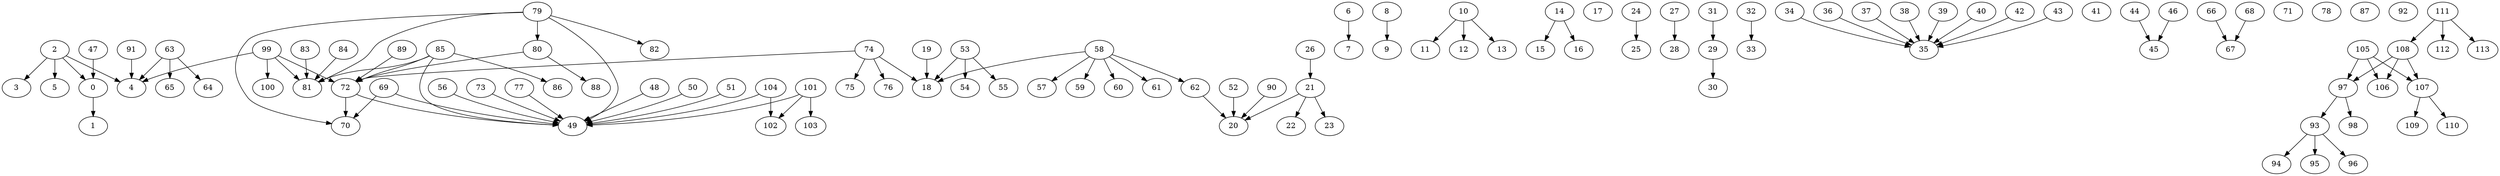 digraph G {
0 ;
1 ;
2 ;
3 ;
4 ;
5 ;
6 ;
7 ;
8 ;
9 ;
10 ;
11 ;
12 ;
13 ;
14 ;
15 ;
16 ;
17 ;
18 ;
19 ;
20 ;
21 ;
22 ;
23 ;
24 ;
25 ;
26 ;
27 ;
28 ;
29 ;
30 ;
31 ;
32 ;
33 ;
34 ;
35 ;
36 ;
37 ;
38 ;
39 ;
40 ;
41 ;
42 ;
43 ;
44 ;
45 ;
46 ;
47 ;
48 ;
49 ;
50 ;
51 ;
52 ;
53 ;
54 ;
55 ;
56 ;
57 ;
58 ;
59 ;
60 ;
61 ;
62 ;
63 ;
64 ;
65 ;
66 ;
67 ;
68 ;
69 ;
70 ;
71 ;
72 ;
73 ;
74 ;
75 ;
76 ;
77 ;
78 ;
79 ;
80 ;
81 ;
82 ;
83 ;
84 ;
85 ;
86 ;
87 ;
88 ;
89 ;
90 ;
91 ;
92 ;
93 ;
94 ;
95 ;
96 ;
97 ;
98 ;
99 ;
100 ;
101 ;
102 ;
103 ;
104 ;
105 ;
106 ;
107 ;
108 ;
109 ;
110 ;
111 ;
112 ;
113 ;
0 -> 1 [];
2 -> 3 [];
2 -> 4 [];
2 -> 0 [];
2 -> 5 [];
6 -> 7 [];
8 -> 9 [];
10 -> 11 [];
10 -> 12 [];
10 -> 13 [];
14 -> 15 [];
14 -> 16 [];
19 -> 18 [];
21 -> 22 [];
21 -> 23 [];
21 -> 20 [];
24 -> 25 [];
26 -> 21 [];
27 -> 28 [];
29 -> 30 [];
31 -> 29 [];
32 -> 33 [];
34 -> 35 [];
36 -> 35 [];
37 -> 35 [];
38 -> 35 [];
39 -> 35 [];
40 -> 35 [];
42 -> 35 [];
43 -> 35 [];
44 -> 45 [];
46 -> 45 [];
47 -> 0 [];
48 -> 49 [];
50 -> 49 [];
51 -> 49 [];
52 -> 20 [];
53 -> 18 [];
53 -> 54 [];
53 -> 55 [];
56 -> 49 [];
58 -> 59 [];
58 -> 60 [];
58 -> 61 [];
58 -> 57 [];
58 -> 18 [];
58 -> 62 [];
62 -> 20 [];
63 -> 4 [];
63 -> 64 [];
63 -> 65 [];
66 -> 67 [];
68 -> 67 [];
69 -> 70 [];
69 -> 49 [];
72 -> 70 [];
72 -> 49 [];
73 -> 49 [];
74 -> 18 [];
74 -> 72 [];
74 -> 75 [];
74 -> 76 [];
77 -> 49 [];
79 -> 80 [];
79 -> 81 [];
79 -> 70 [];
79 -> 82 [];
79 -> 49 [];
80 -> 72 [];
80 -> 88 [];
83 -> 81 [];
84 -> 81 [];
85 -> 72 [];
85 -> 81 [];
85 -> 86 [];
85 -> 49 [];
89 -> 72 [];
90 -> 20 [];
91 -> 4 [];
93 -> 94 [];
93 -> 95 [];
93 -> 96 [];
97 -> 93 [];
97 -> 98 [];
99 -> 81 [];
99 -> 4 [];
99 -> 72 [];
99 -> 100 [];
101 -> 102 [];
101 -> 49 [];
101 -> 103 [];
104 -> 102 [];
104 -> 49 [];
105 -> 106 [];
105 -> 97 [];
105 -> 107 [];
107 -> 109 [];
107 -> 110 [];
108 -> 106 [];
108 -> 97 [];
108 -> 107 [];
111 -> 112 [];
111 -> 113 [];
111 -> 108 [];
}
